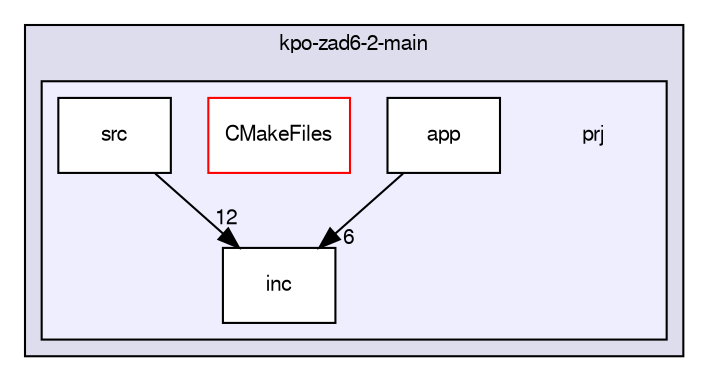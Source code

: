 digraph "/home/kacper/Desktop/kpo-zad6-2-main/prj" {
  compound=true
  node [ fontsize="10", fontname="FreeSans"];
  edge [ labelfontsize="10", labelfontname="FreeSans"];
  subgraph clusterdir_796f0d55694bd57af0b260f5884b0691 {
    graph [ bgcolor="#ddddee", pencolor="black", label="kpo-zad6-2-main" fontname="FreeSans", fontsize="10", URL="dir_796f0d55694bd57af0b260f5884b0691.html"]
  subgraph clusterdir_01633c65f0a370ff10a533d98ad2fd10 {
    graph [ bgcolor="#eeeeff", pencolor="black", label="" URL="dir_01633c65f0a370ff10a533d98ad2fd10.html"];
    dir_01633c65f0a370ff10a533d98ad2fd10 [shape=plaintext label="prj"];
  dir_5744f0e814da613ea85ed472591afbb9 [shape=box label="app" fillcolor="white" style="filled" URL="dir_5744f0e814da613ea85ed472591afbb9.html"];
  dir_00c54c358e81a39feae6e7b5aeede691 [shape=box label="CMakeFiles" fillcolor="white" style="filled" color="red" URL="dir_00c54c358e81a39feae6e7b5aeede691.html"];
  dir_d85f67b63ab5d7b12a078e53f7d35029 [shape=box label="inc" fillcolor="white" style="filled" URL="dir_d85f67b63ab5d7b12a078e53f7d35029.html"];
  dir_f48bae84e945866af4b15ebdc6c217c7 [shape=box label="src" fillcolor="white" style="filled" URL="dir_f48bae84e945866af4b15ebdc6c217c7.html"];
  }
  }
  dir_5744f0e814da613ea85ed472591afbb9->dir_d85f67b63ab5d7b12a078e53f7d35029 [headlabel="6", labeldistance=1.5 headhref="dir_000007_000011.html"];
  dir_f48bae84e945866af4b15ebdc6c217c7->dir_d85f67b63ab5d7b12a078e53f7d35029 [headlabel="12", labeldistance=1.5 headhref="dir_000012_000011.html"];
}
